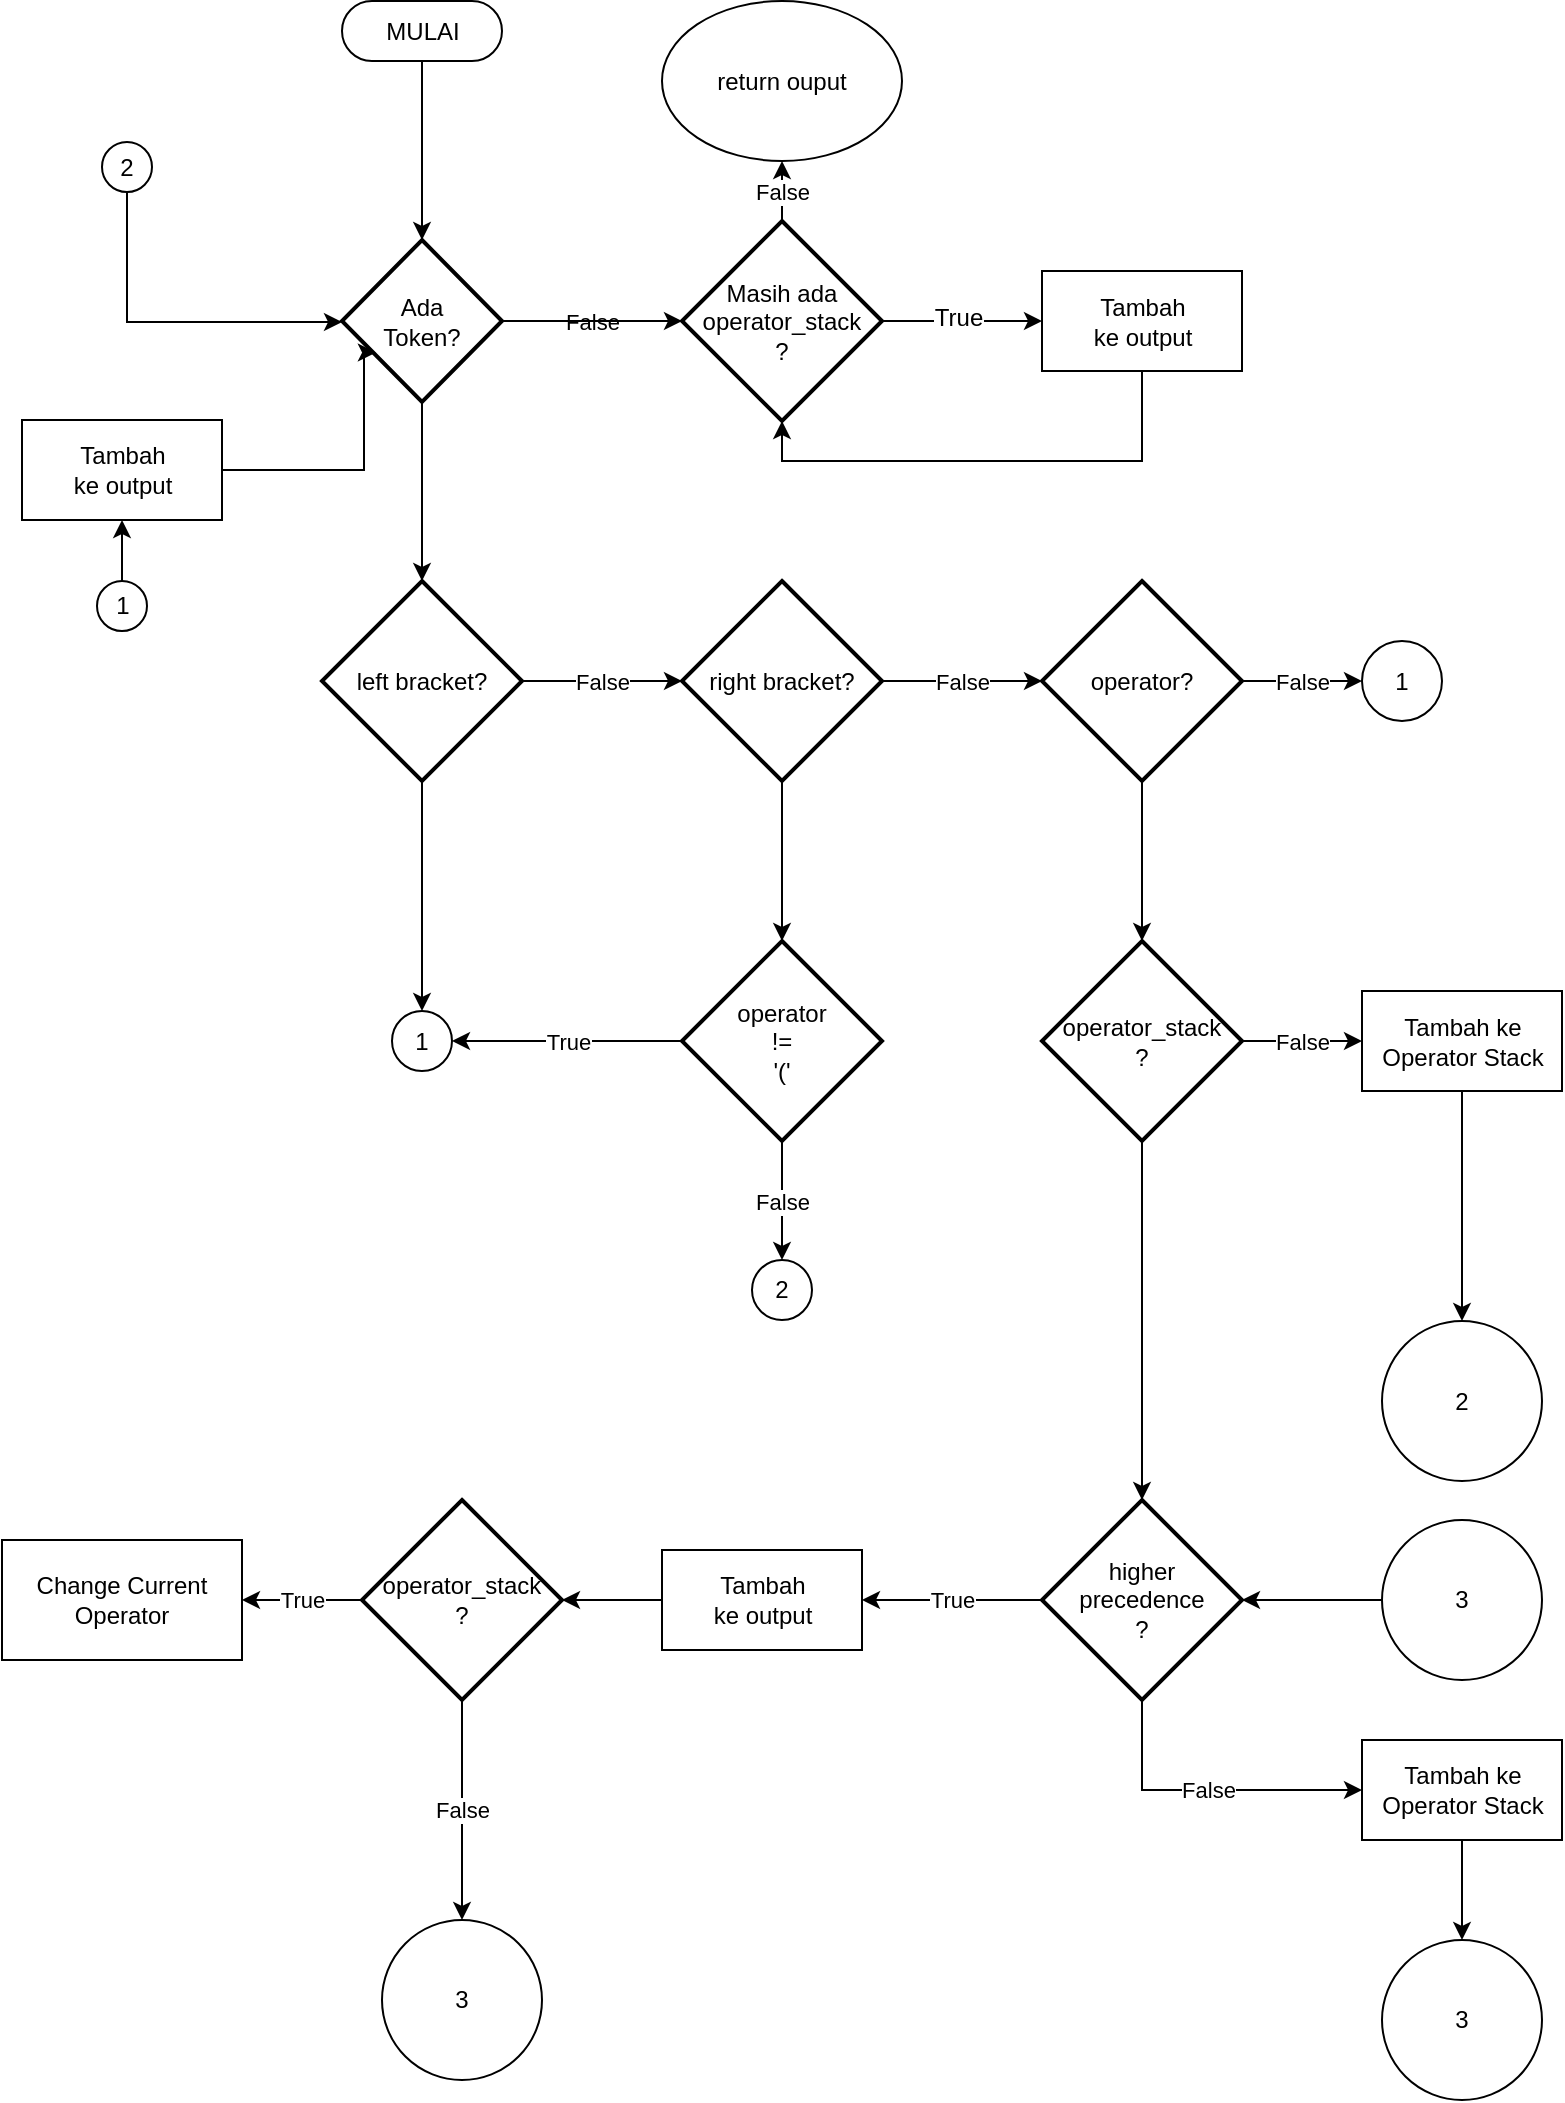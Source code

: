 <mxfile version="12.3.2" type="device" pages="1"><diagram id="5GMgLtVCVcQ8I-9JGGbz" name="Page-1"><mxGraphModel dx="802" dy="528" grid="1" gridSize="10" guides="1" tooltips="1" connect="1" arrows="1" fold="1" page="1" pageScale="1" pageWidth="850" pageHeight="1100" math="0" shadow="0"><root><mxCell id="0"/><mxCell id="1" parent="0"/><mxCell id="p58uhpqy6sqXop5txoMW-8" style="edgeStyle=orthogonalEdgeStyle;rounded=0;orthogonalLoop=1;jettySize=auto;html=1;" parent="1" source="p58uhpqy6sqXop5txoMW-1" target="p58uhpqy6sqXop5txoMW-4" edge="1"><mxGeometry relative="1" as="geometry"/></mxCell><mxCell id="p58uhpqy6sqXop5txoMW-1" value="MULAI" style="html=1;dashed=0;whitespace=wrap;shape=mxgraph.dfd.start" parent="1" vertex="1"><mxGeometry x="190" y="0.5" width="80" height="30" as="geometry"/></mxCell><mxCell id="p58uhpqy6sqXop5txoMW-6" value="False" style="edgeStyle=orthogonalEdgeStyle;rounded=0;orthogonalLoop=1;jettySize=auto;html=1;" parent="1" source="p58uhpqy6sqXop5txoMW-4" target="p58uhpqy6sqXop5txoMW-5" edge="1"><mxGeometry relative="1" as="geometry"/></mxCell><mxCell id="p58uhpqy6sqXop5txoMW-15" value="True" style="edgeStyle=orthogonalEdgeStyle;rounded=0;orthogonalLoop=1;jettySize=auto;html=1;" parent="1" source="p58uhpqy6sqXop5txoMW-4" target="p58uhpqy6sqXop5txoMW-13" edge="1"><mxGeometry relative="1" as="geometry"/></mxCell><mxCell id="p58uhpqy6sqXop5txoMW-37" value="True" style="text;html=1;align=center;verticalAlign=middle;resizable=0;points=[];;labelBackgroundColor=#ffffff;" parent="p58uhpqy6sqXop5txoMW-15" vertex="1" connectable="0"><mxGeometry x="0.686" y="2" relative="1" as="geometry"><mxPoint as="offset"/></mxGeometry></mxCell><mxCell id="p58uhpqy6sqXop5txoMW-19" value="" style="edgeStyle=orthogonalEdgeStyle;rounded=0;orthogonalLoop=1;jettySize=auto;html=1;" parent="1" source="p58uhpqy6sqXop5txoMW-4" target="p58uhpqy6sqXop5txoMW-18" edge="1"><mxGeometry relative="1" as="geometry"/></mxCell><mxCell id="p58uhpqy6sqXop5txoMW-4" value="Ada&lt;br&gt;Token?" style="strokeWidth=2;html=1;shape=mxgraph.flowchart.decision;whiteSpace=wrap;" parent="1" vertex="1"><mxGeometry x="190" y="120" width="80" height="81" as="geometry"/></mxCell><mxCell id="p58uhpqy6sqXop5txoMW-21" value="False" style="edgeStyle=orthogonalEdgeStyle;rounded=0;orthogonalLoop=1;jettySize=auto;html=1;" parent="1" source="p58uhpqy6sqXop5txoMW-18" target="p58uhpqy6sqXop5txoMW-20" edge="1"><mxGeometry relative="1" as="geometry"/></mxCell><mxCell id="p58uhpqy6sqXop5txoMW-59" value="" style="edgeStyle=orthogonalEdgeStyle;rounded=0;orthogonalLoop=1;jettySize=auto;html=1;" parent="1" source="p58uhpqy6sqXop5txoMW-18" target="p58uhpqy6sqXop5txoMW-55" edge="1"><mxGeometry relative="1" as="geometry"><mxPoint x="230" y="470.5" as="targetPoint"/></mxGeometry></mxCell><mxCell id="p58uhpqy6sqXop5txoMW-18" value="left bracket?" style="strokeWidth=2;html=1;shape=mxgraph.flowchart.decision;whiteSpace=wrap;" parent="1" vertex="1"><mxGeometry x="180" y="290.5" width="100" height="100" as="geometry"/></mxCell><mxCell id="p58uhpqy6sqXop5txoMW-23" value="False" style="edgeStyle=orthogonalEdgeStyle;rounded=0;orthogonalLoop=1;jettySize=auto;html=1;" parent="1" source="p58uhpqy6sqXop5txoMW-20" target="p58uhpqy6sqXop5txoMW-22" edge="1"><mxGeometry relative="1" as="geometry"/></mxCell><mxCell id="p58uhpqy6sqXop5txoMW-25" value="" style="edgeStyle=orthogonalEdgeStyle;rounded=0;orthogonalLoop=1;jettySize=auto;html=1;" parent="1" source="p58uhpqy6sqXop5txoMW-20" target="p58uhpqy6sqXop5txoMW-24" edge="1"><mxGeometry relative="1" as="geometry"/></mxCell><mxCell id="p58uhpqy6sqXop5txoMW-20" value="right bracket?" style="strokeWidth=2;html=1;shape=mxgraph.flowchart.decision;whiteSpace=wrap;" parent="1" vertex="1"><mxGeometry x="360" y="290.5" width="100" height="100" as="geometry"/></mxCell><mxCell id="p58uhpqy6sqXop5txoMW-63" value="True" style="edgeStyle=orthogonalEdgeStyle;rounded=0;orthogonalLoop=1;jettySize=auto;html=1;" parent="1" source="p58uhpqy6sqXop5txoMW-24" target="p58uhpqy6sqXop5txoMW-55" edge="1"><mxGeometry relative="1" as="geometry"><mxPoint x="280" y="520.5" as="targetPoint"/></mxGeometry></mxCell><mxCell id="p58uhpqy6sqXop5txoMW-70" value="False" style="edgeStyle=orthogonalEdgeStyle;rounded=0;orthogonalLoop=1;jettySize=auto;html=1;" parent="1" source="p58uhpqy6sqXop5txoMW-24" target="p58uhpqy6sqXop5txoMW-66" edge="1"><mxGeometry relative="1" as="geometry"><mxPoint x="410" y="650.5" as="targetPoint"/></mxGeometry></mxCell><mxCell id="p58uhpqy6sqXop5txoMW-24" value="operator&lt;br&gt;!=&lt;br&gt;'('" style="strokeWidth=2;html=1;shape=mxgraph.flowchart.decision;whiteSpace=wrap;" parent="1" vertex="1"><mxGeometry x="360" y="470.5" width="100" height="100" as="geometry"/></mxCell><mxCell id="p58uhpqy6sqXop5txoMW-27" value="" style="edgeStyle=orthogonalEdgeStyle;rounded=0;orthogonalLoop=1;jettySize=auto;html=1;" parent="1" source="p58uhpqy6sqXop5txoMW-22" target="p58uhpqy6sqXop5txoMW-26" edge="1"><mxGeometry relative="1" as="geometry"/></mxCell><mxCell id="p58uhpqy6sqXop5txoMW-53" value="False" style="edgeStyle=orthogonalEdgeStyle;rounded=0;orthogonalLoop=1;jettySize=auto;html=1;" parent="1" source="p58uhpqy6sqXop5txoMW-22" target="p58uhpqy6sqXop5txoMW-44" edge="1"><mxGeometry relative="1" as="geometry"/></mxCell><mxCell id="p58uhpqy6sqXop5txoMW-22" value="operator?" style="strokeWidth=2;html=1;shape=mxgraph.flowchart.decision;whiteSpace=wrap;" parent="1" vertex="1"><mxGeometry x="540" y="290.5" width="100" height="100" as="geometry"/></mxCell><mxCell id="p58uhpqy6sqXop5txoMW-29" value="" style="edgeStyle=orthogonalEdgeStyle;rounded=0;orthogonalLoop=1;jettySize=auto;html=1;" parent="1" source="p58uhpqy6sqXop5txoMW-26" target="p58uhpqy6sqXop5txoMW-28" edge="1"><mxGeometry relative="1" as="geometry"/></mxCell><mxCell id="p58uhpqy6sqXop5txoMW-73" value="False" style="edgeStyle=orthogonalEdgeStyle;rounded=0;orthogonalLoop=1;jettySize=auto;html=1;" parent="1" source="p58uhpqy6sqXop5txoMW-26" target="p58uhpqy6sqXop5txoMW-71" edge="1"><mxGeometry relative="1" as="geometry"/></mxCell><mxCell id="p58uhpqy6sqXop5txoMW-26" value="operator_stack&lt;br&gt;?" style="strokeWidth=2;html=1;shape=mxgraph.flowchart.decision;whiteSpace=wrap;" parent="1" vertex="1"><mxGeometry x="540" y="470.5" width="100" height="100" as="geometry"/></mxCell><mxCell id="p58uhpqy6sqXop5txoMW-82" value="False" style="edgeStyle=orthogonalEdgeStyle;rounded=0;orthogonalLoop=1;jettySize=auto;html=1;entryX=0;entryY=0.5;entryDx=0;entryDy=0;" parent="1" source="p58uhpqy6sqXop5txoMW-28" target="p58uhpqy6sqXop5txoMW-79" edge="1"><mxGeometry relative="1" as="geometry"><Array as="points"><mxPoint x="590" y="895"/></Array></mxGeometry></mxCell><mxCell id="p58uhpqy6sqXop5txoMW-89" value="True" style="edgeStyle=orthogonalEdgeStyle;rounded=0;orthogonalLoop=1;jettySize=auto;html=1;" parent="1" source="p58uhpqy6sqXop5txoMW-28" target="p58uhpqy6sqXop5txoMW-88" edge="1"><mxGeometry relative="1" as="geometry"/></mxCell><mxCell id="p58uhpqy6sqXop5txoMW-28" value="higher precedence&lt;br&gt;?" style="strokeWidth=2;html=1;shape=mxgraph.flowchart.decision;whiteSpace=wrap;" parent="1" vertex="1"><mxGeometry x="540" y="750" width="100" height="100" as="geometry"/></mxCell><mxCell id="p58uhpqy6sqXop5txoMW-36" value="False" style="edgeStyle=orthogonalEdgeStyle;rounded=0;orthogonalLoop=1;jettySize=auto;html=1;" parent="1" source="p58uhpqy6sqXop5txoMW-5" target="p58uhpqy6sqXop5txoMW-35" edge="1"><mxGeometry relative="1" as="geometry"/></mxCell><mxCell id="p58uhpqy6sqXop5txoMW-5" value="Masih ada&lt;br&gt;operator_stack&lt;br&gt;?" style="strokeWidth=2;html=1;shape=mxgraph.flowchart.decision;whiteSpace=wrap;" parent="1" vertex="1"><mxGeometry x="360" y="110.5" width="100" height="100" as="geometry"/></mxCell><mxCell id="p58uhpqy6sqXop5txoMW-34" style="edgeStyle=orthogonalEdgeStyle;rounded=0;orthogonalLoop=1;jettySize=auto;html=1;entryX=0.5;entryY=1;entryDx=0;entryDy=0;entryPerimeter=0;" parent="1" source="p58uhpqy6sqXop5txoMW-13" target="p58uhpqy6sqXop5txoMW-5" edge="1"><mxGeometry relative="1" as="geometry"><Array as="points"><mxPoint x="590" y="230.5"/><mxPoint x="410" y="230.5"/></Array></mxGeometry></mxCell><mxCell id="p58uhpqy6sqXop5txoMW-13" value="Tambah&lt;br&gt;ke output" style="html=1;dashed=0;whitespace=wrap;" parent="1" vertex="1"><mxGeometry x="540" y="135.5" width="100" height="50" as="geometry"/></mxCell><mxCell id="p58uhpqy6sqXop5txoMW-35" value="return ouput" style="ellipse;whiteSpace=wrap;html=1;" parent="1" vertex="1"><mxGeometry x="350" y="0.5" width="120" height="80" as="geometry"/></mxCell><mxCell id="p58uhpqy6sqXop5txoMW-52" value="" style="edgeStyle=orthogonalEdgeStyle;rounded=0;orthogonalLoop=1;jettySize=auto;html=1;entryX=0.5;entryY=1;entryDx=0;entryDy=0;" parent="1" source="p58uhpqy6sqXop5txoMW-39" target="p58uhpqy6sqXop5txoMW-50" edge="1"><mxGeometry relative="1" as="geometry"><mxPoint x="80" y="295" as="targetPoint"/></mxGeometry></mxCell><mxCell id="p58uhpqy6sqXop5txoMW-39" value="1" style="ellipse;whiteSpace=wrap;html=1;aspect=fixed;" parent="1" vertex="1"><mxGeometry x="67.5" y="290.5" width="25" height="25" as="geometry"/></mxCell><mxCell id="p58uhpqy6sqXop5txoMW-44" value="1" style="ellipse;whiteSpace=wrap;html=1;aspect=fixed;" parent="1" vertex="1"><mxGeometry x="700" y="320.5" width="40" height="40" as="geometry"/></mxCell><mxCell id="p58uhpqy6sqXop5txoMW-54" value="" style="edgeStyle=orthogonalEdgeStyle;rounded=0;orthogonalLoop=1;jettySize=auto;html=1;entryX=0.212;entryY=0.695;entryDx=0;entryDy=0;entryPerimeter=0;" parent="1" source="p58uhpqy6sqXop5txoMW-50" target="p58uhpqy6sqXop5txoMW-4" edge="1"><mxGeometry relative="1" as="geometry"><Array as="points"><mxPoint x="201" y="235"/></Array></mxGeometry></mxCell><mxCell id="p58uhpqy6sqXop5txoMW-50" value="Tambah&lt;br&gt;ke output" style="html=1;dashed=0;whitespace=wrap;" parent="1" vertex="1"><mxGeometry x="30" y="210" width="100" height="50" as="geometry"/></mxCell><mxCell id="p58uhpqy6sqXop5txoMW-55" value="1" style="ellipse;whiteSpace=wrap;html=1;aspect=fixed;" parent="1" vertex="1"><mxGeometry x="215" y="505.5" width="30" height="30" as="geometry"/></mxCell><mxCell id="p58uhpqy6sqXop5txoMW-66" value="2" style="ellipse;whiteSpace=wrap;html=1;aspect=fixed;" parent="1" vertex="1"><mxGeometry x="395" y="630" width="30" height="30" as="geometry"/></mxCell><mxCell id="p58uhpqy6sqXop5txoMW-68" value="" style="edgeStyle=orthogonalEdgeStyle;rounded=0;orthogonalLoop=1;jettySize=auto;html=1;exitX=0.5;exitY=1;exitDx=0;exitDy=0;" parent="1" source="p58uhpqy6sqXop5txoMW-67" target="p58uhpqy6sqXop5txoMW-4" edge="1"><mxGeometry relative="1" as="geometry"><Array as="points"><mxPoint x="82" y="161"/></Array></mxGeometry></mxCell><mxCell id="p58uhpqy6sqXop5txoMW-67" value="2" style="ellipse;whiteSpace=wrap;html=1;aspect=fixed;" parent="1" vertex="1"><mxGeometry x="70" y="71" width="25" height="25" as="geometry"/></mxCell><mxCell id="p58uhpqy6sqXop5txoMW-78" value="" style="edgeStyle=orthogonalEdgeStyle;rounded=0;orthogonalLoop=1;jettySize=auto;html=1;" parent="1" source="p58uhpqy6sqXop5txoMW-71" target="p58uhpqy6sqXop5txoMW-72" edge="1"><mxGeometry relative="1" as="geometry"><mxPoint x="750" y="625.5" as="targetPoint"/></mxGeometry></mxCell><mxCell id="p58uhpqy6sqXop5txoMW-71" value="Tambah ke&lt;br&gt;Operator Stack" style="html=1;dashed=0;whitespace=wrap;" parent="1" vertex="1"><mxGeometry x="700" y="495.5" width="100" height="50" as="geometry"/></mxCell><mxCell id="p58uhpqy6sqXop5txoMW-72" value="2" style="ellipse;whiteSpace=wrap;html=1;aspect=fixed;" parent="1" vertex="1"><mxGeometry x="710" y="660.5" width="80" height="80" as="geometry"/></mxCell><mxCell id="p58uhpqy6sqXop5txoMW-94" value="" style="edgeStyle=orthogonalEdgeStyle;rounded=0;orthogonalLoop=1;jettySize=auto;html=1;" parent="1" source="p58uhpqy6sqXop5txoMW-79" target="p58uhpqy6sqXop5txoMW-93" edge="1"><mxGeometry relative="1" as="geometry"/></mxCell><mxCell id="p58uhpqy6sqXop5txoMW-79" value="Tambah ke&lt;br&gt;Operator Stack" style="html=1;dashed=0;whitespace=wrap;" parent="1" vertex="1"><mxGeometry x="700" y="870" width="100" height="50" as="geometry"/></mxCell><mxCell id="p58uhpqy6sqXop5txoMW-97" value="" style="edgeStyle=orthogonalEdgeStyle;rounded=0;orthogonalLoop=1;jettySize=auto;html=1;" parent="1" source="p58uhpqy6sqXop5txoMW-88" target="p58uhpqy6sqXop5txoMW-96" edge="1"><mxGeometry relative="1" as="geometry"/></mxCell><mxCell id="p58uhpqy6sqXop5txoMW-88" value="Tambah&lt;br&gt;ke output" style="html=1;dashed=0;whitespace=wrap;" parent="1" vertex="1"><mxGeometry x="350" y="775" width="100" height="50" as="geometry"/></mxCell><mxCell id="p58uhpqy6sqXop5txoMW-95" value="" style="edgeStyle=orthogonalEdgeStyle;rounded=0;orthogonalLoop=1;jettySize=auto;html=1;" parent="1" source="p58uhpqy6sqXop5txoMW-90" target="p58uhpqy6sqXop5txoMW-28" edge="1"><mxGeometry relative="1" as="geometry"/></mxCell><mxCell id="p58uhpqy6sqXop5txoMW-90" value="3" style="ellipse;whiteSpace=wrap;html=1;aspect=fixed;" parent="1" vertex="1"><mxGeometry x="710" y="760" width="80" height="80" as="geometry"/></mxCell><mxCell id="p58uhpqy6sqXop5txoMW-91" value="3" style="ellipse;whiteSpace=wrap;html=1;aspect=fixed;" parent="1" vertex="1"><mxGeometry x="210" y="960" width="80" height="80" as="geometry"/></mxCell><mxCell id="p58uhpqy6sqXop5txoMW-93" value="3" style="ellipse;whiteSpace=wrap;html=1;aspect=fixed;" parent="1" vertex="1"><mxGeometry x="710" y="970" width="80" height="80" as="geometry"/></mxCell><mxCell id="p58uhpqy6sqXop5txoMW-99" value="True" style="edgeStyle=orthogonalEdgeStyle;rounded=0;orthogonalLoop=1;jettySize=auto;html=1;" parent="1" source="p58uhpqy6sqXop5txoMW-96" target="p58uhpqy6sqXop5txoMW-98" edge="1"><mxGeometry relative="1" as="geometry"/></mxCell><mxCell id="p58uhpqy6sqXop5txoMW-100" value="False" style="edgeStyle=orthogonalEdgeStyle;rounded=0;orthogonalLoop=1;jettySize=auto;html=1;" parent="1" source="p58uhpqy6sqXop5txoMW-96" target="p58uhpqy6sqXop5txoMW-91" edge="1"><mxGeometry relative="1" as="geometry"/></mxCell><mxCell id="p58uhpqy6sqXop5txoMW-96" value="operator_stack&lt;br&gt;?" style="strokeWidth=2;html=1;shape=mxgraph.flowchart.decision;whiteSpace=wrap;" parent="1" vertex="1"><mxGeometry x="200" y="750" width="100" height="100" as="geometry"/></mxCell><mxCell id="p58uhpqy6sqXop5txoMW-98" value="Change Current Operator" style="rounded=0;whiteSpace=wrap;html=1;" parent="1" vertex="1"><mxGeometry x="20" y="770" width="120" height="60" as="geometry"/></mxCell></root></mxGraphModel></diagram></mxfile>